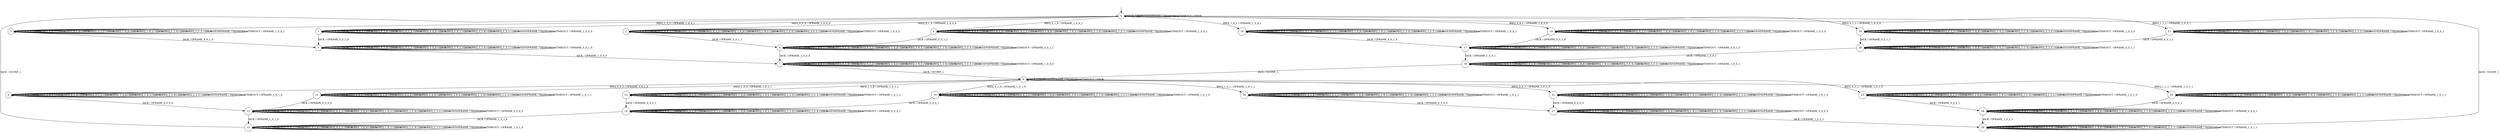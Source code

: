 digraph g {
__start0 [label="" shape="none"];

	s0 [shape="circle" label="0"];
	s1 [shape="circle" label="1"];
	s2 [shape="circle" label="2"];
	s3 [shape="circle" label="3"];
	s4 [shape="circle" label="4"];
	s5 [shape="circle" label="5"];
	s6 [shape="circle" label="6"];
	s7 [shape="circle" label="7"];
	s8 [shape="circle" label="8"];
	s9 [shape="circle" label="9"];
	s10 [shape="circle" label="10"];
	s11 [shape="circle" label="11"];
	s12 [shape="circle" label="12"];
	s13 [shape="circle" label="13"];
	s14 [shape="circle" label="14"];
	s15 [shape="circle" label="15"];
	s16 [shape="circle" label="16"];
	s17 [shape="circle" label="17"];
	s18 [shape="circle" label="18"];
	s19 [shape="circle" label="19"];
	s20 [shape="circle" label="20"];
	s21 [shape="circle" label="21"];
	s22 [shape="circle" label="22"];
	s23 [shape="circle" label="23"];
	s24 [shape="circle" label="24"];
	s25 [shape="circle" label="25"];
	s26 [shape="circle" label="26"];
	s27 [shape="circle" label="27"];
	s28 [shape="circle" label="28"];
	s29 [shape="circle" label="29"];
	s0 -> s0 [label="IACK / ONOK"];
	s0 -> s1 [label="IREQ_0_0_0 / OFRAME_1_0_0_0"];
	s0 -> s19 [label="IREQ_0_0_1 / OFRAME_1_0_0_0"];
	s0 -> s2 [label="IREQ_0_1_0 / OFRAME_1_0_0_0"];
	s0 -> s20 [label="IREQ_0_1_1 / OFRAME_1_0_0_0"];
	s0 -> s3 [label="IREQ_1_0_0 / OFRAME_1_0_0_1"];
	s0 -> s16 [label="IREQ_1_0_1 / OFRAME_1_0_0_1"];
	s0 -> s4 [label="IREQ_1_1_0 / OFRAME_1_0_0_1"];
	s0 -> s21 [label="IREQ_1_1_1 / OFRAME_1_0_0_1"];
	s0 -> s0 [label="ISENDFRAME / Oquiescence"];
	s0 -> s0 [label="ITIMEOUT / ONOK"];
	s1 -> s5 [label="IACK / OFRAME_0_0_1_0"];
	s1 -> s1 [label="IREQ_0_0_0 / ONOK"];
	s1 -> s1 [label="IREQ_0_0_1 / ONOK"];
	s1 -> s1 [label="IREQ_0_1_0 / ONOK"];
	s1 -> s1 [label="IREQ_0_1_1 / ONOK"];
	s1 -> s1 [label="IREQ_1_0_0 / ONOK"];
	s1 -> s1 [label="IREQ_1_0_1 / ONOK"];
	s1 -> s1 [label="IREQ_1_1_0 / ONOK"];
	s1 -> s1 [label="IREQ_1_1_1 / ONOK"];
	s1 -> s1 [label="ISENDFRAME / Oquiescence"];
	s1 -> s1 [label="ITIMEOUT / OFRAME_1_0_0_0"];
	s2 -> s6 [label="IACK / OFRAME_0_0_1_1"];
	s2 -> s2 [label="IREQ_0_0_0 / ONOK"];
	s2 -> s2 [label="IREQ_0_0_1 / ONOK"];
	s2 -> s2 [label="IREQ_0_1_0 / ONOK"];
	s2 -> s2 [label="IREQ_0_1_1 / ONOK"];
	s2 -> s2 [label="IREQ_1_0_0 / ONOK"];
	s2 -> s2 [label="IREQ_1_0_1 / ONOK"];
	s2 -> s2 [label="IREQ_1_1_0 / ONOK"];
	s2 -> s2 [label="IREQ_1_1_1 / ONOK"];
	s2 -> s2 [label="ISENDFRAME / Oquiescence"];
	s2 -> s2 [label="ITIMEOUT / OFRAME_1_0_0_0"];
	s3 -> s5 [label="IACK / OFRAME_0_0_1_0"];
	s3 -> s3 [label="IREQ_0_0_0 / ONOK"];
	s3 -> s3 [label="IREQ_0_0_1 / ONOK"];
	s3 -> s3 [label="IREQ_0_1_0 / ONOK"];
	s3 -> s3 [label="IREQ_0_1_1 / ONOK"];
	s3 -> s3 [label="IREQ_1_0_0 / ONOK"];
	s3 -> s3 [label="IREQ_1_0_1 / ONOK"];
	s3 -> s3 [label="IREQ_1_1_0 / ONOK"];
	s3 -> s3 [label="IREQ_1_1_1 / ONOK"];
	s3 -> s3 [label="ISENDFRAME / Oquiescence"];
	s3 -> s3 [label="ITIMEOUT / OFRAME_1_0_0_1"];
	s4 -> s6 [label="IACK / OFRAME_0_0_1_1"];
	s4 -> s4 [label="IREQ_0_0_0 / ONOK"];
	s4 -> s4 [label="IREQ_0_0_1 / ONOK"];
	s4 -> s4 [label="IREQ_0_1_0 / ONOK"];
	s4 -> s4 [label="IREQ_0_1_1 / ONOK"];
	s4 -> s4 [label="IREQ_1_0_0 / ONOK"];
	s4 -> s4 [label="IREQ_1_0_1 / ONOK"];
	s4 -> s4 [label="IREQ_1_1_0 / ONOK"];
	s4 -> s4 [label="IREQ_1_1_1 / ONOK"];
	s4 -> s4 [label="ISENDFRAME / Oquiescence"];
	s4 -> s4 [label="ITIMEOUT / OFRAME_1_0_0_1"];
	s5 -> s7 [label="IACK / OFRAME_1_0_0_0"];
	s5 -> s5 [label="IREQ_0_0_0 / ONOK"];
	s5 -> s5 [label="IREQ_0_0_1 / ONOK"];
	s5 -> s5 [label="IREQ_0_1_0 / ONOK"];
	s5 -> s5 [label="IREQ_0_1_1 / ONOK"];
	s5 -> s5 [label="IREQ_1_0_0 / ONOK"];
	s5 -> s5 [label="IREQ_1_0_1 / ONOK"];
	s5 -> s5 [label="IREQ_1_1_0 / ONOK"];
	s5 -> s5 [label="IREQ_1_1_1 / ONOK"];
	s5 -> s5 [label="ISENDFRAME / Oquiescence"];
	s5 -> s5 [label="ITIMEOUT / OFRAME_0_0_1_0"];
	s6 -> s7 [label="IACK / OFRAME_1_0_0_0"];
	s6 -> s6 [label="IREQ_0_0_0 / ONOK"];
	s6 -> s6 [label="IREQ_0_0_1 / ONOK"];
	s6 -> s6 [label="IREQ_0_1_0 / ONOK"];
	s6 -> s6 [label="IREQ_0_1_1 / ONOK"];
	s6 -> s6 [label="IREQ_1_0_0 / ONOK"];
	s6 -> s6 [label="IREQ_1_0_1 / ONOK"];
	s6 -> s6 [label="IREQ_1_1_0 / ONOK"];
	s6 -> s6 [label="IREQ_1_1_1 / ONOK"];
	s6 -> s6 [label="ISENDFRAME / Oquiescence"];
	s6 -> s6 [label="ITIMEOUT / OFRAME_0_0_1_1"];
	s7 -> s8 [label="IACK / OCONF_1"];
	s7 -> s7 [label="IREQ_0_0_0 / ONOK"];
	s7 -> s7 [label="IREQ_0_0_1 / ONOK"];
	s7 -> s7 [label="IREQ_0_1_0 / ONOK"];
	s7 -> s7 [label="IREQ_0_1_1 / ONOK"];
	s7 -> s7 [label="IREQ_1_0_0 / ONOK"];
	s7 -> s7 [label="IREQ_1_0_1 / ONOK"];
	s7 -> s7 [label="IREQ_1_1_0 / ONOK"];
	s7 -> s7 [label="IREQ_1_1_1 / ONOK"];
	s7 -> s7 [label="ISENDFRAME / Oquiescence"];
	s7 -> s7 [label="ITIMEOUT / OFRAME_1_0_0_0"];
	s8 -> s8 [label="IACK / ONOK"];
	s8 -> s9 [label="IREQ_0_0_0 / OFRAME_1_0_1_0"];
	s8 -> s22 [label="IREQ_0_0_1 / OFRAME_1_0_1_0"];
	s8 -> s10 [label="IREQ_0_1_0 / OFRAME_1_0_1_0"];
	s8 -> s23 [label="IREQ_0_1_1 / OFRAME_1_0_1_0"];
	s8 -> s11 [label="IREQ_1_0_0 / OFRAME_1_0_1_1"];
	s8 -> s24 [label="IREQ_1_0_1 / OFRAME_1_0_1_1"];
	s8 -> s12 [label="IREQ_1_1_0 / OFRAME_1_0_1_1"];
	s8 -> s25 [label="IREQ_1_1_1 / OFRAME_1_0_1_1"];
	s8 -> s8 [label="ISENDFRAME / Oquiescence"];
	s8 -> s8 [label="ITIMEOUT / ONOK"];
	s9 -> s13 [label="IACK / OFRAME_0_0_0_0"];
	s9 -> s9 [label="IREQ_0_0_0 / ONOK"];
	s9 -> s9 [label="IREQ_0_0_1 / ONOK"];
	s9 -> s9 [label="IREQ_0_1_0 / ONOK"];
	s9 -> s9 [label="IREQ_0_1_1 / ONOK"];
	s9 -> s9 [label="IREQ_1_0_0 / ONOK"];
	s9 -> s9 [label="IREQ_1_0_1 / ONOK"];
	s9 -> s9 [label="IREQ_1_1_0 / ONOK"];
	s9 -> s9 [label="IREQ_1_1_1 / ONOK"];
	s9 -> s9 [label="ISENDFRAME / Oquiescence"];
	s9 -> s9 [label="ITIMEOUT / OFRAME_1_0_1_0"];
	s10 -> s14 [label="IACK / OFRAME_0_0_0_1"];
	s10 -> s10 [label="IREQ_0_0_0 / ONOK"];
	s10 -> s10 [label="IREQ_0_0_1 / ONOK"];
	s10 -> s10 [label="IREQ_0_1_0 / ONOK"];
	s10 -> s10 [label="IREQ_0_1_1 / ONOK"];
	s10 -> s10 [label="IREQ_1_0_0 / ONOK"];
	s10 -> s10 [label="IREQ_1_0_1 / ONOK"];
	s10 -> s10 [label="IREQ_1_1_0 / ONOK"];
	s10 -> s10 [label="IREQ_1_1_1 / ONOK"];
	s10 -> s10 [label="ISENDFRAME / Oquiescence"];
	s10 -> s10 [label="ITIMEOUT / OFRAME_1_0_1_0"];
	s11 -> s13 [label="IACK / OFRAME_0_0_0_0"];
	s11 -> s11 [label="IREQ_0_0_0 / ONOK"];
	s11 -> s11 [label="IREQ_0_0_1 / ONOK"];
	s11 -> s11 [label="IREQ_0_1_0 / ONOK"];
	s11 -> s11 [label="IREQ_0_1_1 / ONOK"];
	s11 -> s11 [label="IREQ_1_0_0 / ONOK"];
	s11 -> s11 [label="IREQ_1_0_1 / ONOK"];
	s11 -> s11 [label="IREQ_1_1_0 / ONOK"];
	s11 -> s11 [label="IREQ_1_1_1 / ONOK"];
	s11 -> s11 [label="ISENDFRAME / Oquiescence"];
	s11 -> s11 [label="ITIMEOUT / OFRAME_1_0_1_1"];
	s12 -> s14 [label="IACK / OFRAME_0_0_0_1"];
	s12 -> s12 [label="IREQ_0_0_0 / ONOK"];
	s12 -> s12 [label="IREQ_0_0_1 / ONOK"];
	s12 -> s12 [label="IREQ_0_1_0 / ONOK"];
	s12 -> s12 [label="IREQ_0_1_1 / ONOK"];
	s12 -> s12 [label="IREQ_1_0_0 / ONOK"];
	s12 -> s12 [label="IREQ_1_0_1 / ONOK"];
	s12 -> s12 [label="IREQ_1_1_0 / ONOK"];
	s12 -> s12 [label="IREQ_1_1_1 / ONOK"];
	s12 -> s12 [label="ISENDFRAME / Oquiescence"];
	s12 -> s12 [label="ITIMEOUT / OFRAME_1_0_1_1"];
	s13 -> s15 [label="IACK / OFRAME_1_0_1_0"];
	s13 -> s13 [label="IREQ_0_0_0 / ONOK"];
	s13 -> s13 [label="IREQ_0_0_1 / ONOK"];
	s13 -> s13 [label="IREQ_0_1_0 / ONOK"];
	s13 -> s13 [label="IREQ_0_1_1 / ONOK"];
	s13 -> s13 [label="IREQ_1_0_0 / ONOK"];
	s13 -> s13 [label="IREQ_1_0_1 / ONOK"];
	s13 -> s13 [label="IREQ_1_1_0 / ONOK"];
	s13 -> s13 [label="IREQ_1_1_1 / ONOK"];
	s13 -> s13 [label="ISENDFRAME / Oquiescence"];
	s13 -> s13 [label="ITIMEOUT / OFRAME_0_0_0_0"];
	s14 -> s15 [label="IACK / OFRAME_1_0_1_0"];
	s14 -> s14 [label="IREQ_0_0_0 / ONOK"];
	s14 -> s14 [label="IREQ_0_0_1 / ONOK"];
	s14 -> s14 [label="IREQ_0_1_0 / ONOK"];
	s14 -> s14 [label="IREQ_0_1_1 / ONOK"];
	s14 -> s14 [label="IREQ_1_0_0 / ONOK"];
	s14 -> s14 [label="IREQ_1_0_1 / ONOK"];
	s14 -> s14 [label="IREQ_1_1_0 / ONOK"];
	s14 -> s14 [label="IREQ_1_1_1 / ONOK"];
	s14 -> s14 [label="ISENDFRAME / Oquiescence"];
	s14 -> s14 [label="ITIMEOUT / OFRAME_0_0_0_1"];
	s15 -> s0 [label="IACK / OCONF_1"];
	s15 -> s15 [label="IREQ_0_0_0 / ONOK"];
	s15 -> s15 [label="IREQ_0_0_1 / ONOK"];
	s15 -> s15 [label="IREQ_0_1_0 / ONOK"];
	s15 -> s15 [label="IREQ_0_1_1 / ONOK"];
	s15 -> s15 [label="IREQ_1_0_0 / ONOK"];
	s15 -> s15 [label="IREQ_1_0_1 / ONOK"];
	s15 -> s15 [label="IREQ_1_1_0 / ONOK"];
	s15 -> s15 [label="IREQ_1_1_1 / ONOK"];
	s15 -> s15 [label="ISENDFRAME / Oquiescence"];
	s15 -> s15 [label="ITIMEOUT / OFRAME_1_0_1_0"];
	s16 -> s17 [label="IACK / OFRAME_0_0_1_0"];
	s16 -> s16 [label="IREQ_0_0_0 / ONOK"];
	s16 -> s16 [label="IREQ_0_0_1 / ONOK"];
	s16 -> s16 [label="IREQ_0_1_0 / ONOK"];
	s16 -> s16 [label="IREQ_0_1_1 / ONOK"];
	s16 -> s16 [label="IREQ_1_0_0 / ONOK"];
	s16 -> s16 [label="IREQ_1_0_1 / ONOK"];
	s16 -> s16 [label="IREQ_1_1_0 / ONOK"];
	s16 -> s16 [label="IREQ_1_1_1 / ONOK"];
	s16 -> s16 [label="ISENDFRAME / Oquiescence"];
	s16 -> s16 [label="ITIMEOUT / OFRAME_1_0_0_1"];
	s17 -> s18 [label="IACK / OFRAME_1_0_0_1"];
	s17 -> s17 [label="IREQ_0_0_0 / ONOK"];
	s17 -> s17 [label="IREQ_0_0_1 / ONOK"];
	s17 -> s17 [label="IREQ_0_1_0 / ONOK"];
	s17 -> s17 [label="IREQ_0_1_1 / ONOK"];
	s17 -> s17 [label="IREQ_1_0_0 / ONOK"];
	s17 -> s17 [label="IREQ_1_0_1 / ONOK"];
	s17 -> s17 [label="IREQ_1_1_0 / ONOK"];
	s17 -> s17 [label="IREQ_1_1_1 / ONOK"];
	s17 -> s17 [label="ISENDFRAME / Oquiescence"];
	s17 -> s17 [label="ITIMEOUT / OFRAME_0_0_1_0"];
	s18 -> s8 [label="IACK / OCONF_1"];
	s18 -> s18 [label="IREQ_0_0_0 / ONOK"];
	s18 -> s18 [label="IREQ_0_0_1 / ONOK"];
	s18 -> s18 [label="IREQ_0_1_0 / ONOK"];
	s18 -> s18 [label="IREQ_0_1_1 / ONOK"];
	s18 -> s18 [label="IREQ_1_0_0 / ONOK"];
	s18 -> s18 [label="IREQ_1_0_1 / ONOK"];
	s18 -> s18 [label="IREQ_1_1_0 / ONOK"];
	s18 -> s18 [label="IREQ_1_1_1 / ONOK"];
	s18 -> s18 [label="ISENDFRAME / Oquiescence"];
	s18 -> s18 [label="ITIMEOUT / OFRAME_1_0_0_1"];
	s19 -> s17 [label="IACK / OFRAME_0_0_1_0"];
	s19 -> s19 [label="IREQ_0_0_0 / ONOK"];
	s19 -> s19 [label="IREQ_0_0_1 / ONOK"];
	s19 -> s19 [label="IREQ_0_1_0 / ONOK"];
	s19 -> s19 [label="IREQ_0_1_1 / ONOK"];
	s19 -> s19 [label="IREQ_1_0_0 / ONOK"];
	s19 -> s19 [label="IREQ_1_0_1 / ONOK"];
	s19 -> s19 [label="IREQ_1_1_0 / ONOK"];
	s19 -> s19 [label="IREQ_1_1_1 / ONOK"];
	s19 -> s19 [label="ISENDFRAME / Oquiescence"];
	s19 -> s19 [label="ITIMEOUT / OFRAME_1_0_0_0"];
	s20 -> s26 [label="IACK / OFRAME_0_0_1_1"];
	s20 -> s20 [label="IREQ_0_0_0 / ONOK"];
	s20 -> s20 [label="IREQ_0_0_1 / ONOK"];
	s20 -> s20 [label="IREQ_0_1_0 / ONOK"];
	s20 -> s20 [label="IREQ_0_1_1 / ONOK"];
	s20 -> s20 [label="IREQ_1_0_0 / ONOK"];
	s20 -> s20 [label="IREQ_1_0_1 / ONOK"];
	s20 -> s20 [label="IREQ_1_1_0 / ONOK"];
	s20 -> s20 [label="IREQ_1_1_1 / ONOK"];
	s20 -> s20 [label="ISENDFRAME / Oquiescence"];
	s20 -> s20 [label="ITIMEOUT / OFRAME_1_0_0_0"];
	s21 -> s26 [label="IACK / OFRAME_0_0_1_1"];
	s21 -> s21 [label="IREQ_0_0_0 / ONOK"];
	s21 -> s21 [label="IREQ_0_0_1 / ONOK"];
	s21 -> s21 [label="IREQ_0_1_0 / ONOK"];
	s21 -> s21 [label="IREQ_0_1_1 / ONOK"];
	s21 -> s21 [label="IREQ_1_0_0 / ONOK"];
	s21 -> s21 [label="IREQ_1_0_1 / ONOK"];
	s21 -> s21 [label="IREQ_1_1_0 / ONOK"];
	s21 -> s21 [label="IREQ_1_1_1 / ONOK"];
	s21 -> s21 [label="ISENDFRAME / Oquiescence"];
	s21 -> s21 [label="ITIMEOUT / OFRAME_1_0_0_1"];
	s22 -> s27 [label="IACK / OFRAME_0_0_0_0"];
	s22 -> s22 [label="IREQ_0_0_0 / ONOK"];
	s22 -> s22 [label="IREQ_0_0_1 / ONOK"];
	s22 -> s22 [label="IREQ_0_1_0 / ONOK"];
	s22 -> s22 [label="IREQ_0_1_1 / ONOK"];
	s22 -> s22 [label="IREQ_1_0_0 / ONOK"];
	s22 -> s22 [label="IREQ_1_0_1 / ONOK"];
	s22 -> s22 [label="IREQ_1_1_0 / ONOK"];
	s22 -> s22 [label="IREQ_1_1_1 / ONOK"];
	s22 -> s22 [label="ISENDFRAME / Oquiescence"];
	s22 -> s22 [label="ITIMEOUT / OFRAME_1_0_1_0"];
	s23 -> s28 [label="IACK / OFRAME_0_0_0_1"];
	s23 -> s23 [label="IREQ_0_0_0 / ONOK"];
	s23 -> s23 [label="IREQ_0_0_1 / ONOK"];
	s23 -> s23 [label="IREQ_0_1_0 / ONOK"];
	s23 -> s23 [label="IREQ_0_1_1 / ONOK"];
	s23 -> s23 [label="IREQ_1_0_0 / ONOK"];
	s23 -> s23 [label="IREQ_1_0_1 / ONOK"];
	s23 -> s23 [label="IREQ_1_1_0 / ONOK"];
	s23 -> s23 [label="IREQ_1_1_1 / ONOK"];
	s23 -> s23 [label="ISENDFRAME / Oquiescence"];
	s23 -> s23 [label="ITIMEOUT / OFRAME_1_0_1_0"];
	s24 -> s27 [label="IACK / OFRAME_0_0_0_0"];
	s24 -> s24 [label="IREQ_0_0_0 / ONOK"];
	s24 -> s24 [label="IREQ_0_0_1 / ONOK"];
	s24 -> s24 [label="IREQ_0_1_0 / ONOK"];
	s24 -> s24 [label="IREQ_0_1_1 / ONOK"];
	s24 -> s24 [label="IREQ_1_0_0 / ONOK"];
	s24 -> s24 [label="IREQ_1_0_1 / ONOK"];
	s24 -> s24 [label="IREQ_1_1_0 / ONOK"];
	s24 -> s24 [label="IREQ_1_1_1 / ONOK"];
	s24 -> s24 [label="ISENDFRAME / Oquiescence"];
	s24 -> s24 [label="ITIMEOUT / OFRAME_1_0_1_1"];
	s25 -> s28 [label="IACK / OFRAME_0_0_0_1"];
	s25 -> s25 [label="IREQ_0_0_0 / ONOK"];
	s25 -> s25 [label="IREQ_0_0_1 / ONOK"];
	s25 -> s25 [label="IREQ_0_1_0 / ONOK"];
	s25 -> s25 [label="IREQ_0_1_1 / ONOK"];
	s25 -> s25 [label="IREQ_1_0_0 / ONOK"];
	s25 -> s25 [label="IREQ_1_0_1 / ONOK"];
	s25 -> s25 [label="IREQ_1_1_0 / ONOK"];
	s25 -> s25 [label="IREQ_1_1_1 / ONOK"];
	s25 -> s25 [label="ISENDFRAME / Oquiescence"];
	s25 -> s25 [label="ITIMEOUT / OFRAME_1_0_1_1"];
	s26 -> s18 [label="IACK / OFRAME_1_0_0_1"];
	s26 -> s26 [label="IREQ_0_0_0 / ONOK"];
	s26 -> s26 [label="IREQ_0_0_1 / ONOK"];
	s26 -> s26 [label="IREQ_0_1_0 / ONOK"];
	s26 -> s26 [label="IREQ_0_1_1 / ONOK"];
	s26 -> s26 [label="IREQ_1_0_0 / ONOK"];
	s26 -> s26 [label="IREQ_1_0_1 / ONOK"];
	s26 -> s26 [label="IREQ_1_1_0 / ONOK"];
	s26 -> s26 [label="IREQ_1_1_1 / ONOK"];
	s26 -> s26 [label="ISENDFRAME / Oquiescence"];
	s26 -> s26 [label="ITIMEOUT / OFRAME_0_0_1_1"];
	s27 -> s29 [label="IACK / OFRAME_1_0_1_1"];
	s27 -> s27 [label="IREQ_0_0_0 / ONOK"];
	s27 -> s27 [label="IREQ_0_0_1 / ONOK"];
	s27 -> s27 [label="IREQ_0_1_0 / ONOK"];
	s27 -> s27 [label="IREQ_0_1_1 / ONOK"];
	s27 -> s27 [label="IREQ_1_0_0 / ONOK"];
	s27 -> s27 [label="IREQ_1_0_1 / ONOK"];
	s27 -> s27 [label="IREQ_1_1_0 / ONOK"];
	s27 -> s27 [label="IREQ_1_1_1 / ONOK"];
	s27 -> s27 [label="ISENDFRAME / Oquiescence"];
	s27 -> s27 [label="ITIMEOUT / OFRAME_0_0_0_0"];
	s28 -> s29 [label="IACK / OFRAME_1_0_1_1"];
	s28 -> s28 [label="IREQ_0_0_0 / ONOK"];
	s28 -> s28 [label="IREQ_0_0_1 / ONOK"];
	s28 -> s28 [label="IREQ_0_1_0 / ONOK"];
	s28 -> s28 [label="IREQ_0_1_1 / ONOK"];
	s28 -> s28 [label="IREQ_1_0_0 / ONOK"];
	s28 -> s28 [label="IREQ_1_0_1 / ONOK"];
	s28 -> s28 [label="IREQ_1_1_0 / ONOK"];
	s28 -> s28 [label="IREQ_1_1_1 / ONOK"];
	s28 -> s28 [label="ISENDFRAME / Oquiescence"];
	s28 -> s28 [label="ITIMEOUT / OFRAME_0_0_0_1"];
	s29 -> s0 [label="IACK / OCONF_1"];
	s29 -> s29 [label="IREQ_0_0_0 / ONOK"];
	s29 -> s29 [label="IREQ_0_0_1 / ONOK"];
	s29 -> s29 [label="IREQ_0_1_0 / ONOK"];
	s29 -> s29 [label="IREQ_0_1_1 / ONOK"];
	s29 -> s29 [label="IREQ_1_0_0 / ONOK"];
	s29 -> s29 [label="IREQ_1_0_1 / ONOK"];
	s29 -> s29 [label="IREQ_1_1_0 / ONOK"];
	s29 -> s29 [label="IREQ_1_1_1 / ONOK"];
	s29 -> s29 [label="ISENDFRAME / Oquiescence"];
	s29 -> s29 [label="ITIMEOUT / OFRAME_1_0_1_1"];

__start0 -> s0;
}
